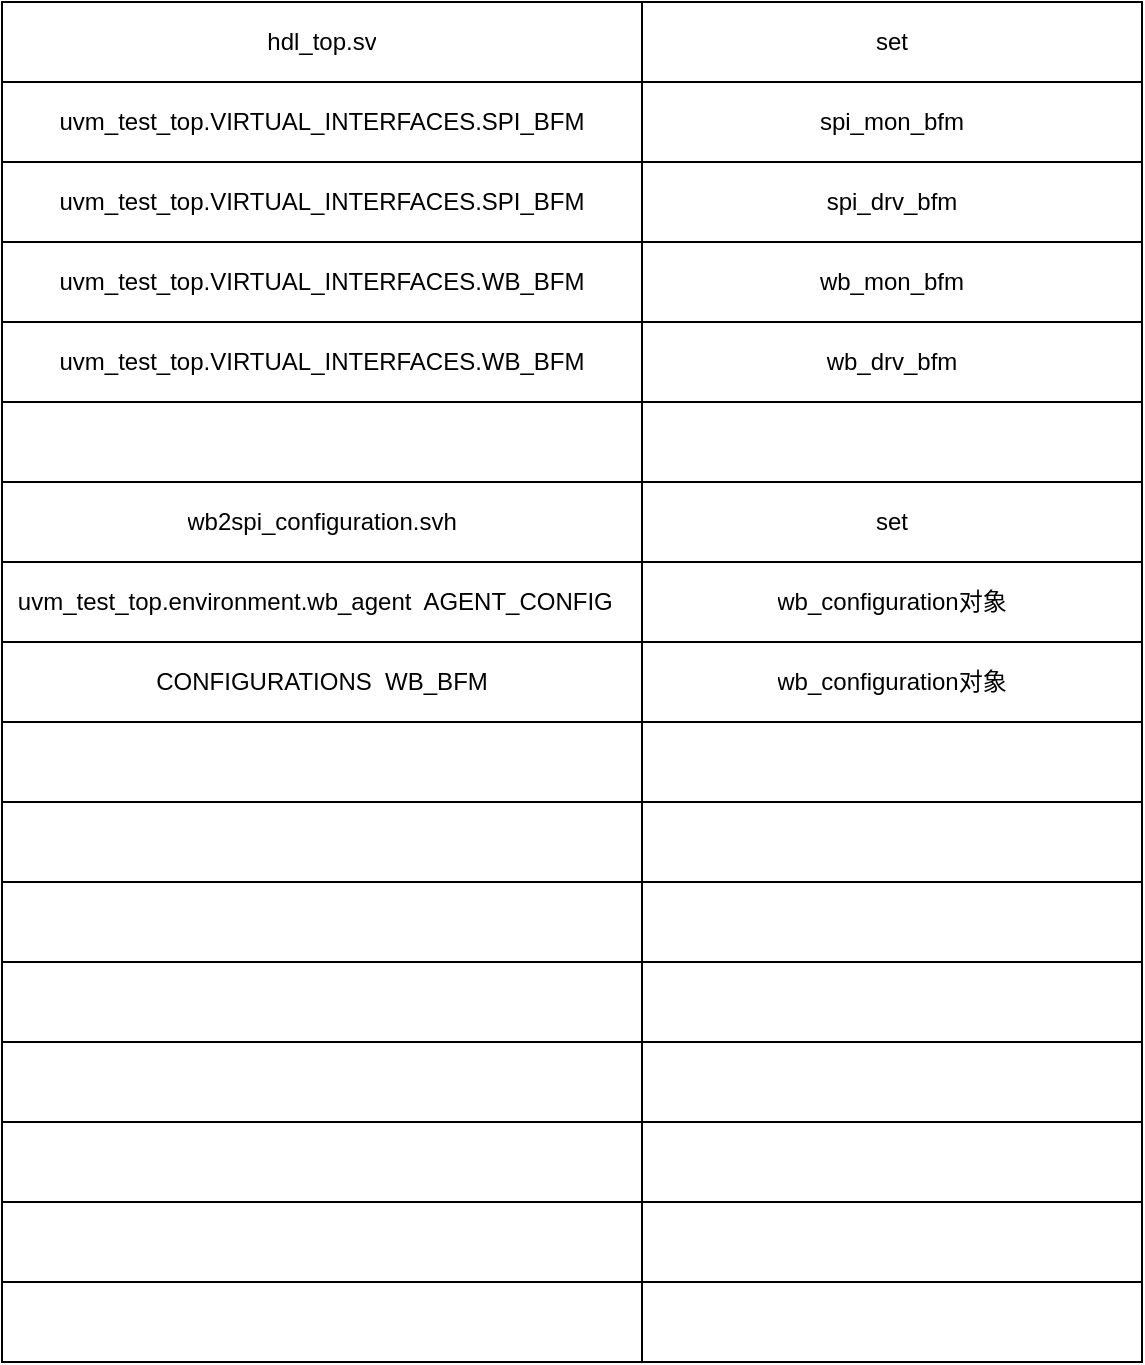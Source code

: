 <mxfile version="14.1.7" type="github">
  <diagram id="WSW8xZrhJjiLpJsR_UUB" name="第 1 页">
    <mxGraphModel dx="992" dy="1730" grid="1" gridSize="10" guides="1" tooltips="1" connect="1" arrows="1" fold="1" page="1" pageScale="1" pageWidth="827" pageHeight="1169" math="0" shadow="0">
      <root>
        <mxCell id="0" />
        <mxCell id="1" parent="0" />
        <mxCell id="j_vK4v9nBlvfzGYmeDym-2" value="" style="shape=table;html=1;whiteSpace=wrap;startSize=0;container=1;collapsible=0;childLayout=tableLayout;" vertex="1" parent="1">
          <mxGeometry x="80" y="-50" width="570" height="680" as="geometry" />
        </mxCell>
        <mxCell id="j_vK4v9nBlvfzGYmeDym-3" value="" style="shape=partialRectangle;html=1;whiteSpace=wrap;collapsible=0;dropTarget=0;pointerEvents=0;fillColor=none;top=0;left=0;bottom=0;right=0;points=[[0,0.5],[1,0.5]];portConstraint=eastwest;" vertex="1" parent="j_vK4v9nBlvfzGYmeDym-2">
          <mxGeometry width="570" height="40" as="geometry" />
        </mxCell>
        <mxCell id="j_vK4v9nBlvfzGYmeDym-4" value="hdl_top.sv" style="shape=partialRectangle;html=1;whiteSpace=wrap;connectable=0;overflow=hidden;fillColor=none;top=0;left=0;bottom=0;right=0;" vertex="1" parent="j_vK4v9nBlvfzGYmeDym-3">
          <mxGeometry width="320" height="40" as="geometry" />
        </mxCell>
        <mxCell id="j_vK4v9nBlvfzGYmeDym-5" value="set" style="shape=partialRectangle;html=1;whiteSpace=wrap;connectable=0;overflow=hidden;fillColor=none;top=0;left=0;bottom=0;right=0;" vertex="1" parent="j_vK4v9nBlvfzGYmeDym-3">
          <mxGeometry x="320" width="250" height="40" as="geometry" />
        </mxCell>
        <mxCell id="j_vK4v9nBlvfzGYmeDym-6" value="" style="shape=partialRectangle;html=1;whiteSpace=wrap;collapsible=0;dropTarget=0;pointerEvents=0;fillColor=none;top=0;left=0;bottom=0;right=0;points=[[0,0.5],[1,0.5]];portConstraint=eastwest;" vertex="1" parent="j_vK4v9nBlvfzGYmeDym-2">
          <mxGeometry y="40" width="570" height="40" as="geometry" />
        </mxCell>
        <mxCell id="j_vK4v9nBlvfzGYmeDym-7" value="" style="shape=partialRectangle;html=1;whiteSpace=wrap;connectable=0;overflow=hidden;fillColor=none;top=0;left=0;bottom=0;right=0;" vertex="1" parent="j_vK4v9nBlvfzGYmeDym-6">
          <mxGeometry width="320" height="40" as="geometry" />
        </mxCell>
        <mxCell id="j_vK4v9nBlvfzGYmeDym-8" value="" style="shape=partialRectangle;html=1;whiteSpace=wrap;connectable=0;overflow=hidden;fillColor=none;top=0;left=0;bottom=0;right=0;" vertex="1" parent="j_vK4v9nBlvfzGYmeDym-6">
          <mxGeometry x="320" width="250" height="40" as="geometry" />
        </mxCell>
        <mxCell id="j_vK4v9nBlvfzGYmeDym-9" value="" style="shape=partialRectangle;html=1;whiteSpace=wrap;collapsible=0;dropTarget=0;pointerEvents=0;fillColor=none;top=0;left=0;bottom=0;right=0;points=[[0,0.5],[1,0.5]];portConstraint=eastwest;" vertex="1" parent="j_vK4v9nBlvfzGYmeDym-2">
          <mxGeometry y="80" width="570" height="40" as="geometry" />
        </mxCell>
        <mxCell id="j_vK4v9nBlvfzGYmeDym-10" value="" style="shape=partialRectangle;html=1;whiteSpace=wrap;connectable=0;overflow=hidden;fillColor=none;top=0;left=0;bottom=0;right=0;" vertex="1" parent="j_vK4v9nBlvfzGYmeDym-9">
          <mxGeometry width="320" height="40" as="geometry" />
        </mxCell>
        <mxCell id="j_vK4v9nBlvfzGYmeDym-11" value="" style="shape=partialRectangle;html=1;whiteSpace=wrap;connectable=0;overflow=hidden;fillColor=none;top=0;left=0;bottom=0;right=0;" vertex="1" parent="j_vK4v9nBlvfzGYmeDym-9">
          <mxGeometry x="320" width="250" height="40" as="geometry" />
        </mxCell>
        <mxCell id="j_vK4v9nBlvfzGYmeDym-12" value="" style="shape=partialRectangle;html=1;whiteSpace=wrap;collapsible=0;dropTarget=0;pointerEvents=0;fillColor=none;top=0;left=0;bottom=0;right=0;points=[[0,0.5],[1,0.5]];portConstraint=eastwest;" vertex="1" parent="j_vK4v9nBlvfzGYmeDym-2">
          <mxGeometry y="120" width="570" height="40" as="geometry" />
        </mxCell>
        <mxCell id="j_vK4v9nBlvfzGYmeDym-13" value="" style="shape=partialRectangle;html=1;whiteSpace=wrap;connectable=0;overflow=hidden;fillColor=none;top=0;left=0;bottom=0;right=0;" vertex="1" parent="j_vK4v9nBlvfzGYmeDym-12">
          <mxGeometry width="320" height="40" as="geometry" />
        </mxCell>
        <mxCell id="j_vK4v9nBlvfzGYmeDym-14" value="" style="shape=partialRectangle;html=1;whiteSpace=wrap;connectable=0;overflow=hidden;fillColor=none;top=0;left=0;bottom=0;right=0;" vertex="1" parent="j_vK4v9nBlvfzGYmeDym-12">
          <mxGeometry x="320" width="250" height="40" as="geometry" />
        </mxCell>
        <mxCell id="j_vK4v9nBlvfzGYmeDym-15" value="" style="shape=partialRectangle;html=1;whiteSpace=wrap;collapsible=0;dropTarget=0;pointerEvents=0;fillColor=none;top=0;left=0;bottom=0;right=0;points=[[0,0.5],[1,0.5]];portConstraint=eastwest;" vertex="1" parent="j_vK4v9nBlvfzGYmeDym-2">
          <mxGeometry y="160" width="570" height="40" as="geometry" />
        </mxCell>
        <mxCell id="j_vK4v9nBlvfzGYmeDym-16" value="" style="shape=partialRectangle;html=1;whiteSpace=wrap;connectable=0;overflow=hidden;fillColor=none;top=0;left=0;bottom=0;right=0;" vertex="1" parent="j_vK4v9nBlvfzGYmeDym-15">
          <mxGeometry width="320" height="40" as="geometry" />
        </mxCell>
        <mxCell id="j_vK4v9nBlvfzGYmeDym-17" value="" style="shape=partialRectangle;html=1;whiteSpace=wrap;connectable=0;overflow=hidden;fillColor=none;top=0;left=0;bottom=0;right=0;" vertex="1" parent="j_vK4v9nBlvfzGYmeDym-15">
          <mxGeometry x="320" width="250" height="40" as="geometry" />
        </mxCell>
        <mxCell id="j_vK4v9nBlvfzGYmeDym-18" value="" style="shape=partialRectangle;html=1;whiteSpace=wrap;collapsible=0;dropTarget=0;pointerEvents=0;fillColor=none;top=0;left=0;bottom=0;right=0;points=[[0,0.5],[1,0.5]];portConstraint=eastwest;" vertex="1" parent="j_vK4v9nBlvfzGYmeDym-2">
          <mxGeometry y="200" width="570" height="40" as="geometry" />
        </mxCell>
        <mxCell id="j_vK4v9nBlvfzGYmeDym-19" value="" style="shape=partialRectangle;html=1;whiteSpace=wrap;connectable=0;overflow=hidden;fillColor=none;top=0;left=0;bottom=0;right=0;" vertex="1" parent="j_vK4v9nBlvfzGYmeDym-18">
          <mxGeometry width="320" height="40" as="geometry" />
        </mxCell>
        <mxCell id="j_vK4v9nBlvfzGYmeDym-20" value="" style="shape=partialRectangle;html=1;whiteSpace=wrap;connectable=0;overflow=hidden;fillColor=none;top=0;left=0;bottom=0;right=0;" vertex="1" parent="j_vK4v9nBlvfzGYmeDym-18">
          <mxGeometry x="320" width="250" height="40" as="geometry" />
        </mxCell>
        <mxCell id="j_vK4v9nBlvfzGYmeDym-21" value="" style="shape=partialRectangle;html=1;whiteSpace=wrap;collapsible=0;dropTarget=0;pointerEvents=0;fillColor=none;top=0;left=0;bottom=0;right=0;points=[[0,0.5],[1,0.5]];portConstraint=eastwest;" vertex="1" parent="j_vK4v9nBlvfzGYmeDym-2">
          <mxGeometry y="240" width="570" height="40" as="geometry" />
        </mxCell>
        <mxCell id="j_vK4v9nBlvfzGYmeDym-22" value="wb2spi_configuration.svh" style="shape=partialRectangle;html=1;whiteSpace=wrap;connectable=0;overflow=hidden;fillColor=none;top=0;left=0;bottom=0;right=0;" vertex="1" parent="j_vK4v9nBlvfzGYmeDym-21">
          <mxGeometry width="320" height="40" as="geometry" />
        </mxCell>
        <mxCell id="j_vK4v9nBlvfzGYmeDym-23" value="set" style="shape=partialRectangle;html=1;whiteSpace=wrap;connectable=0;overflow=hidden;fillColor=none;top=0;left=0;bottom=0;right=0;" vertex="1" parent="j_vK4v9nBlvfzGYmeDym-21">
          <mxGeometry x="320" width="250" height="40" as="geometry" />
        </mxCell>
        <mxCell id="j_vK4v9nBlvfzGYmeDym-24" value="" style="shape=partialRectangle;html=1;whiteSpace=wrap;collapsible=0;dropTarget=0;pointerEvents=0;fillColor=none;top=0;left=0;bottom=0;right=0;points=[[0,0.5],[1,0.5]];portConstraint=eastwest;" vertex="1" parent="j_vK4v9nBlvfzGYmeDym-2">
          <mxGeometry y="280" width="570" height="40" as="geometry" />
        </mxCell>
        <mxCell id="j_vK4v9nBlvfzGYmeDym-25" value="uvm_test_top.environment.wb_agent&amp;nbsp; AGENT_CONFIG&amp;nbsp;&amp;nbsp;" style="shape=partialRectangle;html=1;whiteSpace=wrap;connectable=0;overflow=hidden;fillColor=none;top=0;left=0;bottom=0;right=0;" vertex="1" parent="j_vK4v9nBlvfzGYmeDym-24">
          <mxGeometry width="320" height="40" as="geometry" />
        </mxCell>
        <mxCell id="j_vK4v9nBlvfzGYmeDym-26" value="wb_configuration对象" style="shape=partialRectangle;html=1;whiteSpace=wrap;connectable=0;overflow=hidden;fillColor=none;top=0;left=0;bottom=0;right=0;" vertex="1" parent="j_vK4v9nBlvfzGYmeDym-24">
          <mxGeometry x="320" width="250" height="40" as="geometry" />
        </mxCell>
        <mxCell id="j_vK4v9nBlvfzGYmeDym-27" value="" style="shape=partialRectangle;html=1;whiteSpace=wrap;collapsible=0;dropTarget=0;pointerEvents=0;fillColor=none;top=0;left=0;bottom=0;right=0;points=[[0,0.5],[1,0.5]];portConstraint=eastwest;" vertex="1" parent="j_vK4v9nBlvfzGYmeDym-2">
          <mxGeometry y="320" width="570" height="40" as="geometry" />
        </mxCell>
        <mxCell id="j_vK4v9nBlvfzGYmeDym-28" value="CONFIGURATIONS&amp;nbsp; WB_BFM" style="shape=partialRectangle;html=1;whiteSpace=wrap;connectable=0;overflow=hidden;fillColor=none;top=0;left=0;bottom=0;right=0;" vertex="1" parent="j_vK4v9nBlvfzGYmeDym-27">
          <mxGeometry width="320" height="40" as="geometry" />
        </mxCell>
        <mxCell id="j_vK4v9nBlvfzGYmeDym-29" value="&lt;span&gt;wb_configuration对象&lt;/span&gt;" style="shape=partialRectangle;html=1;whiteSpace=wrap;connectable=0;overflow=hidden;fillColor=none;top=0;left=0;bottom=0;right=0;" vertex="1" parent="j_vK4v9nBlvfzGYmeDym-27">
          <mxGeometry x="320" width="250" height="40" as="geometry" />
        </mxCell>
        <mxCell id="j_vK4v9nBlvfzGYmeDym-30" value="" style="shape=partialRectangle;html=1;whiteSpace=wrap;collapsible=0;dropTarget=0;pointerEvents=0;fillColor=none;top=0;left=0;bottom=0;right=0;points=[[0,0.5],[1,0.5]];portConstraint=eastwest;" vertex="1" parent="j_vK4v9nBlvfzGYmeDym-2">
          <mxGeometry y="360" width="570" height="40" as="geometry" />
        </mxCell>
        <mxCell id="j_vK4v9nBlvfzGYmeDym-31" value="" style="shape=partialRectangle;html=1;whiteSpace=wrap;connectable=0;overflow=hidden;fillColor=none;top=0;left=0;bottom=0;right=0;" vertex="1" parent="j_vK4v9nBlvfzGYmeDym-30">
          <mxGeometry width="320" height="40" as="geometry" />
        </mxCell>
        <mxCell id="j_vK4v9nBlvfzGYmeDym-32" value="" style="shape=partialRectangle;html=1;whiteSpace=wrap;connectable=0;overflow=hidden;fillColor=none;top=0;left=0;bottom=0;right=0;" vertex="1" parent="j_vK4v9nBlvfzGYmeDym-30">
          <mxGeometry x="320" width="250" height="40" as="geometry" />
        </mxCell>
        <mxCell id="j_vK4v9nBlvfzGYmeDym-33" value="" style="shape=partialRectangle;html=1;whiteSpace=wrap;collapsible=0;dropTarget=0;pointerEvents=0;fillColor=none;top=0;left=0;bottom=0;right=0;points=[[0,0.5],[1,0.5]];portConstraint=eastwest;" vertex="1" parent="j_vK4v9nBlvfzGYmeDym-2">
          <mxGeometry y="400" width="570" height="40" as="geometry" />
        </mxCell>
        <mxCell id="j_vK4v9nBlvfzGYmeDym-34" value="" style="shape=partialRectangle;html=1;whiteSpace=wrap;connectable=0;overflow=hidden;fillColor=none;top=0;left=0;bottom=0;right=0;" vertex="1" parent="j_vK4v9nBlvfzGYmeDym-33">
          <mxGeometry width="320" height="40" as="geometry" />
        </mxCell>
        <mxCell id="j_vK4v9nBlvfzGYmeDym-35" value="" style="shape=partialRectangle;html=1;whiteSpace=wrap;connectable=0;overflow=hidden;fillColor=none;top=0;left=0;bottom=0;right=0;" vertex="1" parent="j_vK4v9nBlvfzGYmeDym-33">
          <mxGeometry x="320" width="250" height="40" as="geometry" />
        </mxCell>
        <mxCell id="j_vK4v9nBlvfzGYmeDym-36" value="" style="shape=partialRectangle;html=1;whiteSpace=wrap;collapsible=0;dropTarget=0;pointerEvents=0;fillColor=none;top=0;left=0;bottom=0;right=0;points=[[0,0.5],[1,0.5]];portConstraint=eastwest;" vertex="1" parent="j_vK4v9nBlvfzGYmeDym-2">
          <mxGeometry y="440" width="570" height="40" as="geometry" />
        </mxCell>
        <mxCell id="j_vK4v9nBlvfzGYmeDym-37" value="" style="shape=partialRectangle;html=1;whiteSpace=wrap;connectable=0;overflow=hidden;fillColor=none;top=0;left=0;bottom=0;right=0;" vertex="1" parent="j_vK4v9nBlvfzGYmeDym-36">
          <mxGeometry width="320" height="40" as="geometry" />
        </mxCell>
        <mxCell id="j_vK4v9nBlvfzGYmeDym-38" value="" style="shape=partialRectangle;html=1;whiteSpace=wrap;connectable=0;overflow=hidden;fillColor=none;top=0;left=0;bottom=0;right=0;" vertex="1" parent="j_vK4v9nBlvfzGYmeDym-36">
          <mxGeometry x="320" width="250" height="40" as="geometry" />
        </mxCell>
        <mxCell id="j_vK4v9nBlvfzGYmeDym-39" value="" style="shape=partialRectangle;html=1;whiteSpace=wrap;collapsible=0;dropTarget=0;pointerEvents=0;fillColor=none;top=0;left=0;bottom=0;right=0;points=[[0,0.5],[1,0.5]];portConstraint=eastwest;" vertex="1" parent="j_vK4v9nBlvfzGYmeDym-2">
          <mxGeometry y="480" width="570" height="40" as="geometry" />
        </mxCell>
        <mxCell id="j_vK4v9nBlvfzGYmeDym-40" value="" style="shape=partialRectangle;html=1;whiteSpace=wrap;connectable=0;overflow=hidden;fillColor=none;top=0;left=0;bottom=0;right=0;" vertex="1" parent="j_vK4v9nBlvfzGYmeDym-39">
          <mxGeometry width="320" height="40" as="geometry" />
        </mxCell>
        <mxCell id="j_vK4v9nBlvfzGYmeDym-41" value="" style="shape=partialRectangle;html=1;whiteSpace=wrap;connectable=0;overflow=hidden;fillColor=none;top=0;left=0;bottom=0;right=0;" vertex="1" parent="j_vK4v9nBlvfzGYmeDym-39">
          <mxGeometry x="320" width="250" height="40" as="geometry" />
        </mxCell>
        <mxCell id="j_vK4v9nBlvfzGYmeDym-42" value="" style="shape=partialRectangle;html=1;whiteSpace=wrap;collapsible=0;dropTarget=0;pointerEvents=0;fillColor=none;top=0;left=0;bottom=0;right=0;points=[[0,0.5],[1,0.5]];portConstraint=eastwest;" vertex="1" parent="j_vK4v9nBlvfzGYmeDym-2">
          <mxGeometry y="520" width="570" height="40" as="geometry" />
        </mxCell>
        <mxCell id="j_vK4v9nBlvfzGYmeDym-43" value="" style="shape=partialRectangle;html=1;whiteSpace=wrap;connectable=0;overflow=hidden;fillColor=none;top=0;left=0;bottom=0;right=0;" vertex="1" parent="j_vK4v9nBlvfzGYmeDym-42">
          <mxGeometry width="320" height="40" as="geometry" />
        </mxCell>
        <mxCell id="j_vK4v9nBlvfzGYmeDym-44" value="" style="shape=partialRectangle;html=1;whiteSpace=wrap;connectable=0;overflow=hidden;fillColor=none;top=0;left=0;bottom=0;right=0;" vertex="1" parent="j_vK4v9nBlvfzGYmeDym-42">
          <mxGeometry x="320" width="250" height="40" as="geometry" />
        </mxCell>
        <mxCell id="j_vK4v9nBlvfzGYmeDym-45" value="" style="shape=partialRectangle;html=1;whiteSpace=wrap;collapsible=0;dropTarget=0;pointerEvents=0;fillColor=none;top=0;left=0;bottom=0;right=0;points=[[0,0.5],[1,0.5]];portConstraint=eastwest;" vertex="1" parent="j_vK4v9nBlvfzGYmeDym-2">
          <mxGeometry y="560" width="570" height="40" as="geometry" />
        </mxCell>
        <mxCell id="j_vK4v9nBlvfzGYmeDym-46" value="" style="shape=partialRectangle;html=1;whiteSpace=wrap;connectable=0;overflow=hidden;fillColor=none;top=0;left=0;bottom=0;right=0;" vertex="1" parent="j_vK4v9nBlvfzGYmeDym-45">
          <mxGeometry width="320" height="40" as="geometry" />
        </mxCell>
        <mxCell id="j_vK4v9nBlvfzGYmeDym-47" value="" style="shape=partialRectangle;html=1;whiteSpace=wrap;connectable=0;overflow=hidden;fillColor=none;top=0;left=0;bottom=0;right=0;" vertex="1" parent="j_vK4v9nBlvfzGYmeDym-45">
          <mxGeometry x="320" width="250" height="40" as="geometry" />
        </mxCell>
        <mxCell id="j_vK4v9nBlvfzGYmeDym-48" value="" style="shape=partialRectangle;html=1;whiteSpace=wrap;collapsible=0;dropTarget=0;pointerEvents=0;fillColor=none;top=0;left=0;bottom=0;right=0;points=[[0,0.5],[1,0.5]];portConstraint=eastwest;" vertex="1" parent="j_vK4v9nBlvfzGYmeDym-2">
          <mxGeometry y="600" width="570" height="40" as="geometry" />
        </mxCell>
        <mxCell id="j_vK4v9nBlvfzGYmeDym-49" value="" style="shape=partialRectangle;html=1;whiteSpace=wrap;connectable=0;overflow=hidden;fillColor=none;top=0;left=0;bottom=0;right=0;" vertex="1" parent="j_vK4v9nBlvfzGYmeDym-48">
          <mxGeometry width="320" height="40" as="geometry" />
        </mxCell>
        <mxCell id="j_vK4v9nBlvfzGYmeDym-50" value="" style="shape=partialRectangle;html=1;whiteSpace=wrap;connectable=0;overflow=hidden;fillColor=none;top=0;left=0;bottom=0;right=0;" vertex="1" parent="j_vK4v9nBlvfzGYmeDym-48">
          <mxGeometry x="320" width="250" height="40" as="geometry" />
        </mxCell>
        <mxCell id="j_vK4v9nBlvfzGYmeDym-51" value="" style="shape=partialRectangle;html=1;whiteSpace=wrap;collapsible=0;dropTarget=0;pointerEvents=0;fillColor=none;top=0;left=0;bottom=0;right=0;points=[[0,0.5],[1,0.5]];portConstraint=eastwest;" vertex="1" parent="j_vK4v9nBlvfzGYmeDym-2">
          <mxGeometry y="640" width="570" height="40" as="geometry" />
        </mxCell>
        <mxCell id="j_vK4v9nBlvfzGYmeDym-52" value="" style="shape=partialRectangle;html=1;whiteSpace=wrap;connectable=0;overflow=hidden;fillColor=none;top=0;left=0;bottom=0;right=0;" vertex="1" parent="j_vK4v9nBlvfzGYmeDym-51">
          <mxGeometry width="320" height="40" as="geometry" />
        </mxCell>
        <mxCell id="j_vK4v9nBlvfzGYmeDym-53" value="" style="shape=partialRectangle;html=1;whiteSpace=wrap;connectable=0;overflow=hidden;fillColor=none;top=0;left=0;bottom=0;right=0;" vertex="1" parent="j_vK4v9nBlvfzGYmeDym-51">
          <mxGeometry x="320" width="250" height="40" as="geometry" />
        </mxCell>
        <mxCell id="j_vK4v9nBlvfzGYmeDym-56" value="uvm_test_top.VIRTUAL_INTERFACES.SPI_BFM" style="shape=partialRectangle;html=1;whiteSpace=wrap;connectable=0;overflow=hidden;fillColor=none;top=0;left=0;bottom=0;right=0;" vertex="1" parent="1">
          <mxGeometry x="80" y="-10" width="320" height="40" as="geometry" />
        </mxCell>
        <mxCell id="j_vK4v9nBlvfzGYmeDym-57" value="spi_mon_bfm" style="shape=partialRectangle;html=1;whiteSpace=wrap;connectable=0;overflow=hidden;fillColor=none;top=0;left=0;bottom=0;right=0;" vertex="1" parent="1">
          <mxGeometry x="400" y="-10" width="250" height="40" as="geometry" />
        </mxCell>
        <mxCell id="j_vK4v9nBlvfzGYmeDym-58" value="&lt;span&gt;uvm_test_top.VIRTUAL_INTERFACES.SPI_BFM&lt;/span&gt;" style="shape=partialRectangle;html=1;whiteSpace=wrap;connectable=0;overflow=hidden;fillColor=none;top=0;left=0;bottom=0;right=0;" vertex="1" parent="1">
          <mxGeometry x="80" y="30" width="320" height="40" as="geometry" />
        </mxCell>
        <mxCell id="j_vK4v9nBlvfzGYmeDym-59" value="spi_drv_bfm" style="shape=partialRectangle;html=1;whiteSpace=wrap;connectable=0;overflow=hidden;fillColor=none;top=0;left=0;bottom=0;right=0;" vertex="1" parent="1">
          <mxGeometry x="400" y="30" width="250" height="40" as="geometry" />
        </mxCell>
        <mxCell id="j_vK4v9nBlvfzGYmeDym-60" value="uvm_test_top.VIRTUAL_INTERFACES.WB_BFM" style="shape=partialRectangle;html=1;whiteSpace=wrap;connectable=0;overflow=hidden;fillColor=none;top=0;left=0;bottom=0;right=0;" vertex="1" parent="1">
          <mxGeometry x="80" y="70" width="320" height="40" as="geometry" />
        </mxCell>
        <mxCell id="j_vK4v9nBlvfzGYmeDym-61" value="wb_mon_bfm" style="shape=partialRectangle;html=1;whiteSpace=wrap;connectable=0;overflow=hidden;fillColor=none;top=0;left=0;bottom=0;right=0;" vertex="1" parent="1">
          <mxGeometry x="400" y="70" width="250" height="40" as="geometry" />
        </mxCell>
        <mxCell id="j_vK4v9nBlvfzGYmeDym-62" value="uvm_test_top.VIRTUAL_INTERFACES.WB_BFM" style="shape=partialRectangle;html=1;whiteSpace=wrap;connectable=0;overflow=hidden;fillColor=none;top=0;left=0;bottom=0;right=0;" vertex="1" parent="1">
          <mxGeometry x="80" y="110" width="320" height="40" as="geometry" />
        </mxCell>
        <mxCell id="j_vK4v9nBlvfzGYmeDym-63" value="wb_drv_bfm" style="shape=partialRectangle;html=1;whiteSpace=wrap;connectable=0;overflow=hidden;fillColor=none;top=0;left=0;bottom=0;right=0;" vertex="1" parent="1">
          <mxGeometry x="400" y="110" width="250" height="40" as="geometry" />
        </mxCell>
      </root>
    </mxGraphModel>
  </diagram>
</mxfile>
